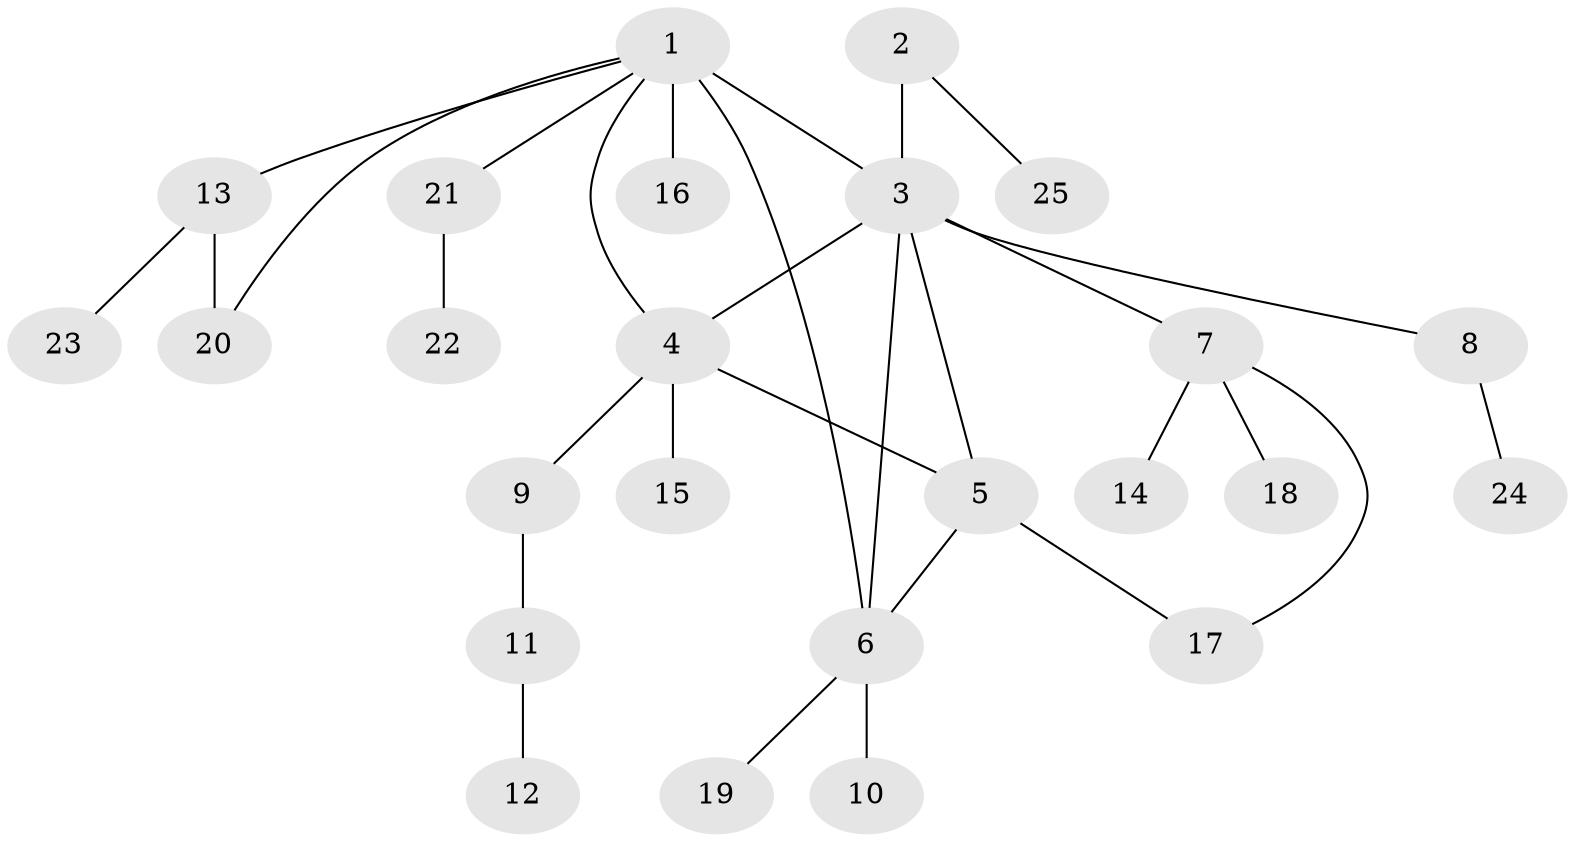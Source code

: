 // original degree distribution, {6: 0.08163265306122448, 2: 0.16326530612244897, 4: 0.10204081632653061, 5: 0.08163265306122448, 1: 0.5102040816326531, 3: 0.061224489795918366}
// Generated by graph-tools (version 1.1) at 2025/37/03/09/25 02:37:39]
// undirected, 25 vertices, 30 edges
graph export_dot {
graph [start="1"]
  node [color=gray90,style=filled];
  1;
  2;
  3;
  4;
  5;
  6;
  7;
  8;
  9;
  10;
  11;
  12;
  13;
  14;
  15;
  16;
  17;
  18;
  19;
  20;
  21;
  22;
  23;
  24;
  25;
  1 -- 3 [weight=3.0];
  1 -- 4 [weight=1.0];
  1 -- 6 [weight=1.0];
  1 -- 13 [weight=1.0];
  1 -- 16 [weight=1.0];
  1 -- 20 [weight=1.0];
  1 -- 21 [weight=1.0];
  2 -- 3 [weight=2.0];
  2 -- 25 [weight=1.0];
  3 -- 4 [weight=1.0];
  3 -- 5 [weight=1.0];
  3 -- 6 [weight=1.0];
  3 -- 7 [weight=1.0];
  3 -- 8 [weight=1.0];
  4 -- 5 [weight=1.0];
  4 -- 9 [weight=1.0];
  4 -- 15 [weight=1.0];
  5 -- 6 [weight=1.0];
  5 -- 17 [weight=1.0];
  6 -- 10 [weight=2.0];
  6 -- 19 [weight=1.0];
  7 -- 14 [weight=1.0];
  7 -- 17 [weight=1.0];
  7 -- 18 [weight=1.0];
  8 -- 24 [weight=1.0];
  9 -- 11 [weight=1.0];
  11 -- 12 [weight=2.0];
  13 -- 20 [weight=3.0];
  13 -- 23 [weight=1.0];
  21 -- 22 [weight=2.0];
}
